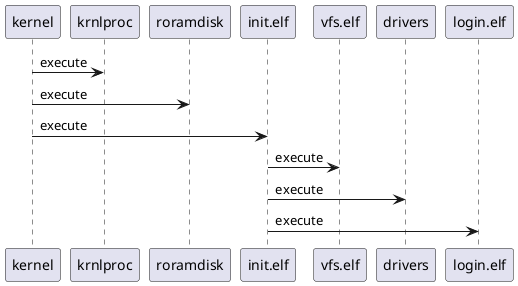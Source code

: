 @startuml
kernel -> krnlproc: execute
kernel -> roramdisk : execute
kernel -> init.elf: execute
init.elf -> vfs.elf: execute
init.elf -> drivers: execute
init.elf -> login.elf: execute
@enduml
 
